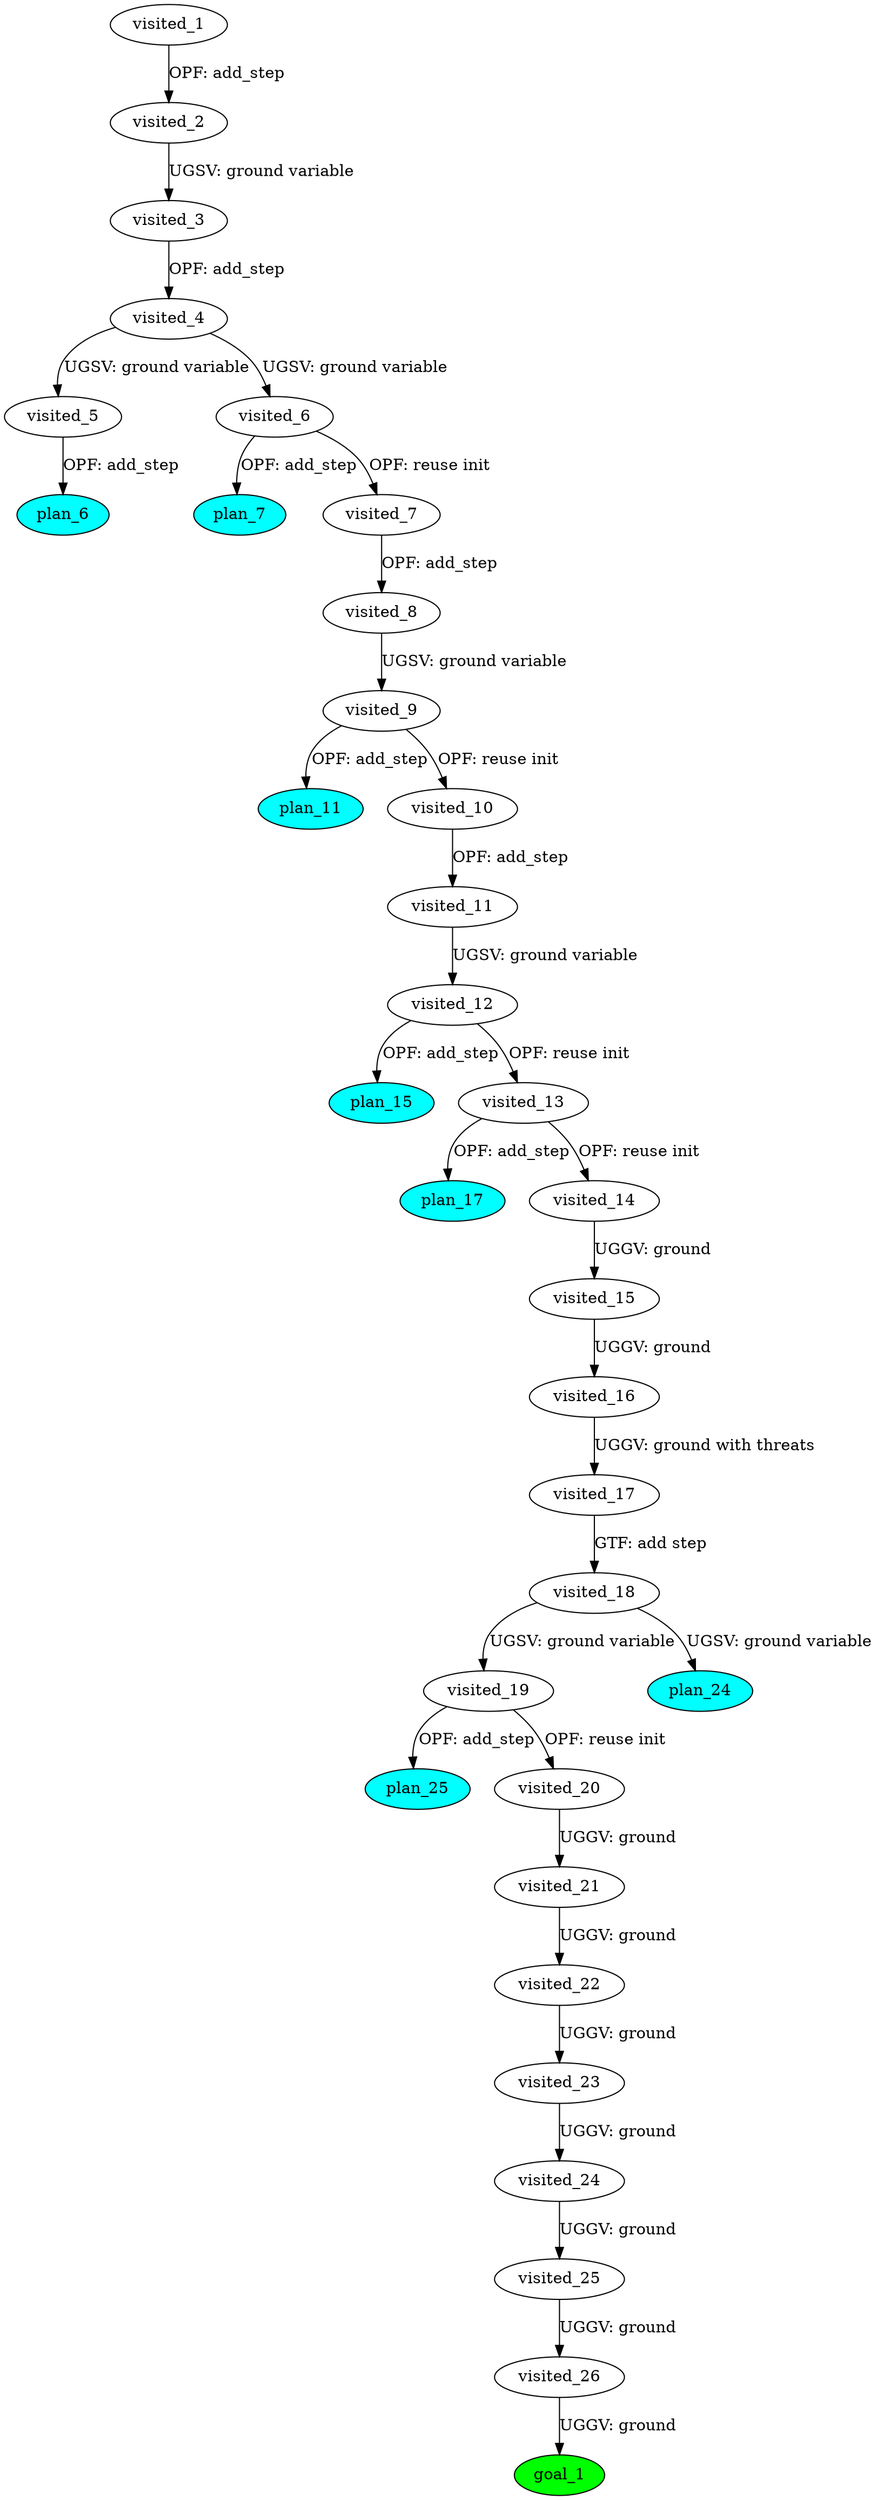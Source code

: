 digraph {
	"c8b7fd27-0555-5e5a-4858-5a7930aa2845" [label=plan_0 fillcolor=cyan style=filled]
	"c8b7fd27-0555-5e5a-4858-5a7930aa2845" [label=visited_1 fillcolor=white style=filled]
	"4959fbbd-e52e-fd14-77bd-fcc6a859474a" [label=plan_1 fillcolor=cyan style=filled]
	"c8b7fd27-0555-5e5a-4858-5a7930aa2845" -> "4959fbbd-e52e-fd14-77bd-fcc6a859474a" [label="OPF: add_step"]
	"4959fbbd-e52e-fd14-77bd-fcc6a859474a" [label=visited_2 fillcolor=white style=filled]
	"c9a0d4fd-3105-e490-af7b-846ddb057936" [label=plan_2 fillcolor=cyan style=filled]
	"4959fbbd-e52e-fd14-77bd-fcc6a859474a" -> "c9a0d4fd-3105-e490-af7b-846ddb057936" [label="UGSV: ground variable"]
	"c9a0d4fd-3105-e490-af7b-846ddb057936" [label=visited_3 fillcolor=white style=filled]
	"d060a207-85b3-e853-8044-6b86d9837d87" [label=plan_3 fillcolor=cyan style=filled]
	"c9a0d4fd-3105-e490-af7b-846ddb057936" -> "d060a207-85b3-e853-8044-6b86d9837d87" [label="OPF: add_step"]
	"d060a207-85b3-e853-8044-6b86d9837d87" [label=visited_4 fillcolor=white style=filled]
	"5719e372-0b88-41b6-fe91-e423fdd7fb1d" [label=plan_4 fillcolor=cyan style=filled]
	"d060a207-85b3-e853-8044-6b86d9837d87" -> "5719e372-0b88-41b6-fe91-e423fdd7fb1d" [label="UGSV: ground variable"]
	"875b3acb-e6b4-97b5-3a56-14127e2186ce" [label=plan_5 fillcolor=cyan style=filled]
	"d060a207-85b3-e853-8044-6b86d9837d87" -> "875b3acb-e6b4-97b5-3a56-14127e2186ce" [label="UGSV: ground variable"]
	"5719e372-0b88-41b6-fe91-e423fdd7fb1d" [label=visited_5 fillcolor=white style=filled]
	"090e47ea-5a09-9e28-d8a9-63f8f2a0db94" [label=plan_6 fillcolor=cyan style=filled]
	"5719e372-0b88-41b6-fe91-e423fdd7fb1d" -> "090e47ea-5a09-9e28-d8a9-63f8f2a0db94" [label="OPF: add_step"]
	"875b3acb-e6b4-97b5-3a56-14127e2186ce" [label=visited_6 fillcolor=white style=filled]
	"ea1733e6-ee0d-c155-fa94-143b61aca46d" [label=plan_7 fillcolor=cyan style=filled]
	"875b3acb-e6b4-97b5-3a56-14127e2186ce" -> "ea1733e6-ee0d-c155-fa94-143b61aca46d" [label="OPF: add_step"]
	"3f0ae843-961c-c7f0-5b61-a9c1f054301a" [label=plan_8 fillcolor=cyan style=filled]
	"875b3acb-e6b4-97b5-3a56-14127e2186ce" -> "3f0ae843-961c-c7f0-5b61-a9c1f054301a" [label="OPF: reuse init"]
	"3f0ae843-961c-c7f0-5b61-a9c1f054301a" [label=visited_7 fillcolor=white style=filled]
	"a016ad39-39db-14fc-0670-c34354e8b008" [label=plan_9 fillcolor=cyan style=filled]
	"3f0ae843-961c-c7f0-5b61-a9c1f054301a" -> "a016ad39-39db-14fc-0670-c34354e8b008" [label="OPF: add_step"]
	"a016ad39-39db-14fc-0670-c34354e8b008" [label=visited_8 fillcolor=white style=filled]
	"70446352-3660-eaf5-665d-3feef7203246" [label=plan_10 fillcolor=cyan style=filled]
	"a016ad39-39db-14fc-0670-c34354e8b008" -> "70446352-3660-eaf5-665d-3feef7203246" [label="UGSV: ground variable"]
	"70446352-3660-eaf5-665d-3feef7203246" [label=visited_9 fillcolor=white style=filled]
	"1c9bbeaa-9d64-2f94-eba1-548f8f6b0446" [label=plan_11 fillcolor=cyan style=filled]
	"70446352-3660-eaf5-665d-3feef7203246" -> "1c9bbeaa-9d64-2f94-eba1-548f8f6b0446" [label="OPF: add_step"]
	"157f1a73-9897-ec05-fb63-646aa42f7ddd" [label=plan_12 fillcolor=cyan style=filled]
	"70446352-3660-eaf5-665d-3feef7203246" -> "157f1a73-9897-ec05-fb63-646aa42f7ddd" [label="OPF: reuse init"]
	"157f1a73-9897-ec05-fb63-646aa42f7ddd" [label=visited_10 fillcolor=white style=filled]
	"d71de456-f846-8fc0-470f-45fe3be0feda" [label=plan_13 fillcolor=cyan style=filled]
	"157f1a73-9897-ec05-fb63-646aa42f7ddd" -> "d71de456-f846-8fc0-470f-45fe3be0feda" [label="OPF: add_step"]
	"d71de456-f846-8fc0-470f-45fe3be0feda" [label=visited_11 fillcolor=white style=filled]
	"48a3828f-a1b7-31fe-a048-30031399e510" [label=plan_14 fillcolor=cyan style=filled]
	"d71de456-f846-8fc0-470f-45fe3be0feda" -> "48a3828f-a1b7-31fe-a048-30031399e510" [label="UGSV: ground variable"]
	"48a3828f-a1b7-31fe-a048-30031399e510" [label=visited_12 fillcolor=white style=filled]
	"0d2c51e4-57a2-da24-aab1-d7d803d776d4" [label=plan_15 fillcolor=cyan style=filled]
	"48a3828f-a1b7-31fe-a048-30031399e510" -> "0d2c51e4-57a2-da24-aab1-d7d803d776d4" [label="OPF: add_step"]
	"31a01da1-aba8-1051-642f-e1f79d667fae" [label=plan_16 fillcolor=cyan style=filled]
	"48a3828f-a1b7-31fe-a048-30031399e510" -> "31a01da1-aba8-1051-642f-e1f79d667fae" [label="OPF: reuse init"]
	"31a01da1-aba8-1051-642f-e1f79d667fae" [label=visited_13 fillcolor=white style=filled]
	"18d92282-03fd-8540-7306-f0c5f5f57a11" [label=plan_17 fillcolor=cyan style=filled]
	"31a01da1-aba8-1051-642f-e1f79d667fae" -> "18d92282-03fd-8540-7306-f0c5f5f57a11" [label="OPF: add_step"]
	"1ad47e0a-e898-2e0b-aa8f-a6f584694d61" [label=plan_18 fillcolor=cyan style=filled]
	"31a01da1-aba8-1051-642f-e1f79d667fae" -> "1ad47e0a-e898-2e0b-aa8f-a6f584694d61" [label="OPF: reuse init"]
	"1ad47e0a-e898-2e0b-aa8f-a6f584694d61" [label=visited_14 fillcolor=white style=filled]
	"9ec19ca2-fe63-0a17-c72f-b66e5161b6bf" [label=plan_19 fillcolor=cyan style=filled]
	"1ad47e0a-e898-2e0b-aa8f-a6f584694d61" -> "9ec19ca2-fe63-0a17-c72f-b66e5161b6bf" [label="UGGV: ground"]
	"9ec19ca2-fe63-0a17-c72f-b66e5161b6bf" [label=visited_15 fillcolor=white style=filled]
	"489b7821-f308-8789-4450-601d787ef00b" [label=plan_20 fillcolor=cyan style=filled]
	"9ec19ca2-fe63-0a17-c72f-b66e5161b6bf" -> "489b7821-f308-8789-4450-601d787ef00b" [label="UGGV: ground"]
	"489b7821-f308-8789-4450-601d787ef00b" [label=visited_16 fillcolor=white style=filled]
	"208c171f-6fdb-842b-2949-476c3209c3fa" [label=plan_21 fillcolor=cyan style=filled]
	"489b7821-f308-8789-4450-601d787ef00b" -> "208c171f-6fdb-842b-2949-476c3209c3fa" [label="UGGV: ground with threats"]
	"208c171f-6fdb-842b-2949-476c3209c3fa" [label=visited_17 fillcolor=white style=filled]
	"12eea7a2-cef1-8143-78ef-6ee50da08235" [label=plan_22 fillcolor=cyan style=filled]
	"208c171f-6fdb-842b-2949-476c3209c3fa" -> "12eea7a2-cef1-8143-78ef-6ee50da08235" [label="GTF: add step"]
	"12eea7a2-cef1-8143-78ef-6ee50da08235" [label=visited_18 fillcolor=white style=filled]
	"6b50c562-46c2-3881-4d99-1f2d73e6b242" [label=plan_23 fillcolor=cyan style=filled]
	"12eea7a2-cef1-8143-78ef-6ee50da08235" -> "6b50c562-46c2-3881-4d99-1f2d73e6b242" [label="UGSV: ground variable"]
	"9c91d272-9fd8-bff6-6a03-4ec2c4a05962" [label=plan_24 fillcolor=cyan style=filled]
	"12eea7a2-cef1-8143-78ef-6ee50da08235" -> "9c91d272-9fd8-bff6-6a03-4ec2c4a05962" [label="UGSV: ground variable"]
	"6b50c562-46c2-3881-4d99-1f2d73e6b242" [label=visited_19 fillcolor=white style=filled]
	"6fe4fee4-b990-3c4d-7093-172b7904efd4" [label=plan_25 fillcolor=cyan style=filled]
	"6b50c562-46c2-3881-4d99-1f2d73e6b242" -> "6fe4fee4-b990-3c4d-7093-172b7904efd4" [label="OPF: add_step"]
	"990a8087-45d4-2884-5526-64312c1fba7c" [label=plan_26 fillcolor=cyan style=filled]
	"6b50c562-46c2-3881-4d99-1f2d73e6b242" -> "990a8087-45d4-2884-5526-64312c1fba7c" [label="OPF: reuse init"]
	"990a8087-45d4-2884-5526-64312c1fba7c" [label=visited_20 fillcolor=white style=filled]
	"9e426c9f-b85d-ff8f-c327-4e4ce0240171" [label=plan_27 fillcolor=cyan style=filled]
	"990a8087-45d4-2884-5526-64312c1fba7c" -> "9e426c9f-b85d-ff8f-c327-4e4ce0240171" [label="UGGV: ground"]
	"9e426c9f-b85d-ff8f-c327-4e4ce0240171" [label=visited_21 fillcolor=white style=filled]
	"af658603-1e01-8403-49f8-c7956f04112c" [label=plan_28 fillcolor=cyan style=filled]
	"9e426c9f-b85d-ff8f-c327-4e4ce0240171" -> "af658603-1e01-8403-49f8-c7956f04112c" [label="UGGV: ground"]
	"af658603-1e01-8403-49f8-c7956f04112c" [label=visited_22 fillcolor=white style=filled]
	"c663485a-cc37-b4fb-c36e-5d5e8fe4848e" [label=plan_29 fillcolor=cyan style=filled]
	"af658603-1e01-8403-49f8-c7956f04112c" -> "c663485a-cc37-b4fb-c36e-5d5e8fe4848e" [label="UGGV: ground"]
	"c663485a-cc37-b4fb-c36e-5d5e8fe4848e" [label=visited_23 fillcolor=white style=filled]
	"4fb139cf-d3a4-b9d3-5b13-1680806c34d2" [label=plan_30 fillcolor=cyan style=filled]
	"c663485a-cc37-b4fb-c36e-5d5e8fe4848e" -> "4fb139cf-d3a4-b9d3-5b13-1680806c34d2" [label="UGGV: ground"]
	"4fb139cf-d3a4-b9d3-5b13-1680806c34d2" [label=visited_24 fillcolor=white style=filled]
	"a61bd48f-3122-a5de-bf4f-425c64bc01df" [label=plan_31 fillcolor=cyan style=filled]
	"4fb139cf-d3a4-b9d3-5b13-1680806c34d2" -> "a61bd48f-3122-a5de-bf4f-425c64bc01df" [label="UGGV: ground"]
	"a61bd48f-3122-a5de-bf4f-425c64bc01df" [label=visited_25 fillcolor=white style=filled]
	"06e05770-d723-6d13-183a-0b5c3d5d9111" [label=plan_32 fillcolor=cyan style=filled]
	"a61bd48f-3122-a5de-bf4f-425c64bc01df" -> "06e05770-d723-6d13-183a-0b5c3d5d9111" [label="UGGV: ground"]
	"06e05770-d723-6d13-183a-0b5c3d5d9111" [label=visited_26 fillcolor=white style=filled]
	"7c9913bb-e821-3f68-8983-025c96d789f2" [label=plan_33 fillcolor=cyan style=filled]
	"06e05770-d723-6d13-183a-0b5c3d5d9111" -> "7c9913bb-e821-3f68-8983-025c96d789f2" [label="UGGV: ground"]
	"7c9913bb-e821-3f68-8983-025c96d789f2" [label=visited_27 fillcolor=white style=filled]
	"7c9913bb-e821-3f68-8983-025c96d789f2" [label=goal_1 fillcolor=green style=filled]
}
